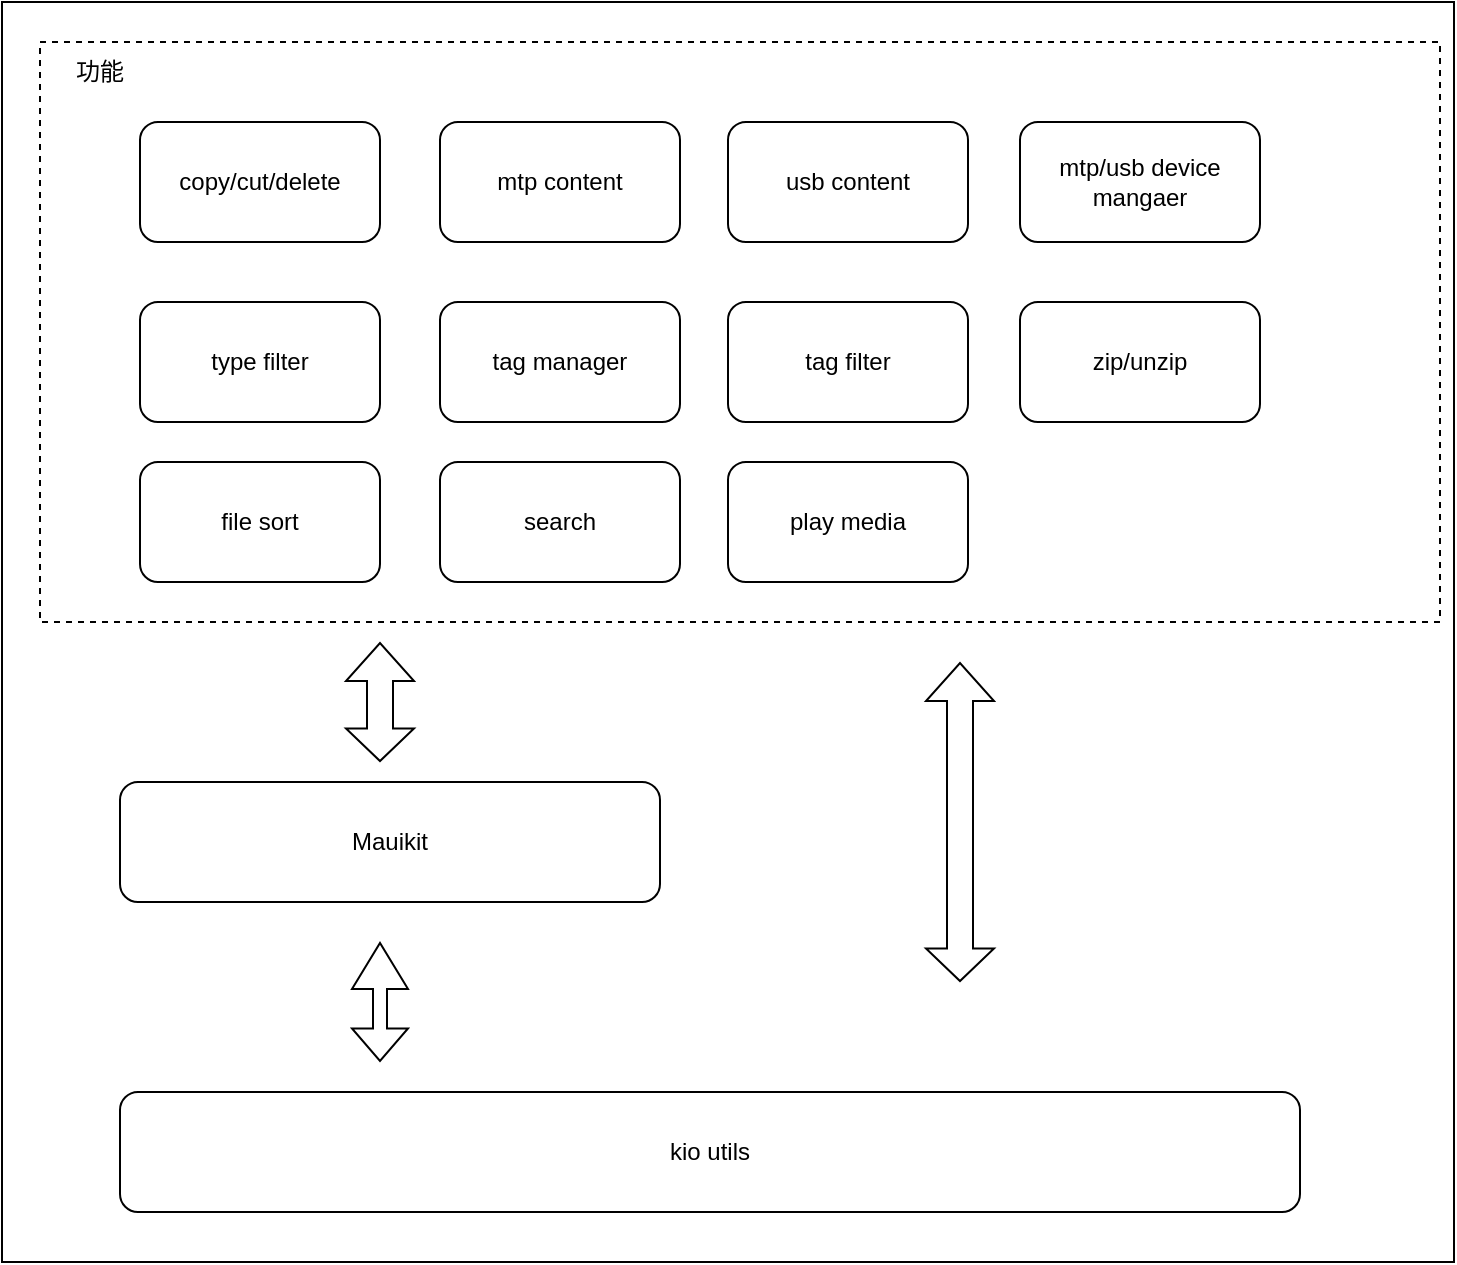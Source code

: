 <mxfile version="15.7.0" type="github">
  <diagram id="OPgavnRPDOUrGiE3IGqb" name="Page-1">
    <mxGraphModel dx="1350" dy="745" grid="1" gridSize="10" guides="1" tooltips="1" connect="1" arrows="1" fold="1" page="1" pageScale="1" pageWidth="827" pageHeight="1169" math="0" shadow="0">
      <root>
        <mxCell id="0" />
        <mxCell id="1" parent="0" />
        <mxCell id="N1ls_ZI6_GwG85Vc6U06-1" value="copy/cut/delete" style="rounded=1;whiteSpace=wrap;html=1;" vertex="1" parent="1">
          <mxGeometry x="120" y="100" width="120" height="60" as="geometry" />
        </mxCell>
        <mxCell id="N1ls_ZI6_GwG85Vc6U06-2" value="mtp content" style="rounded=1;whiteSpace=wrap;html=1;" vertex="1" parent="1">
          <mxGeometry x="270" y="100" width="120" height="60" as="geometry" />
        </mxCell>
        <mxCell id="N1ls_ZI6_GwG85Vc6U06-3" value="usb content" style="rounded=1;whiteSpace=wrap;html=1;" vertex="1" parent="1">
          <mxGeometry x="414" y="100" width="120" height="60" as="geometry" />
        </mxCell>
        <mxCell id="N1ls_ZI6_GwG85Vc6U06-4" value="search" style="rounded=1;whiteSpace=wrap;html=1;" vertex="1" parent="1">
          <mxGeometry x="270" y="270" width="120" height="60" as="geometry" />
        </mxCell>
        <mxCell id="N1ls_ZI6_GwG85Vc6U06-5" value="type filter" style="rounded=1;whiteSpace=wrap;html=1;" vertex="1" parent="1">
          <mxGeometry x="120" y="190" width="120" height="60" as="geometry" />
        </mxCell>
        <mxCell id="N1ls_ZI6_GwG85Vc6U06-6" value="tag manager" style="rounded=1;whiteSpace=wrap;html=1;" vertex="1" parent="1">
          <mxGeometry x="270" y="190" width="120" height="60" as="geometry" />
        </mxCell>
        <mxCell id="N1ls_ZI6_GwG85Vc6U06-7" value="tag filter" style="rounded=1;whiteSpace=wrap;html=1;" vertex="1" parent="1">
          <mxGeometry x="414" y="190" width="120" height="60" as="geometry" />
        </mxCell>
        <mxCell id="N1ls_ZI6_GwG85Vc6U06-8" value="zip/unzip" style="rounded=1;whiteSpace=wrap;html=1;" vertex="1" parent="1">
          <mxGeometry x="560" y="190" width="120" height="60" as="geometry" />
        </mxCell>
        <mxCell id="N1ls_ZI6_GwG85Vc6U06-9" value="file sort" style="rounded=1;whiteSpace=wrap;html=1;" vertex="1" parent="1">
          <mxGeometry x="120" y="270" width="120" height="60" as="geometry" />
        </mxCell>
        <mxCell id="N1ls_ZI6_GwG85Vc6U06-10" value="mtp/usb device mangaer" style="rounded=1;whiteSpace=wrap;html=1;" vertex="1" parent="1">
          <mxGeometry x="560" y="100" width="120" height="60" as="geometry" />
        </mxCell>
        <mxCell id="N1ls_ZI6_GwG85Vc6U06-11" value="play media" style="rounded=1;whiteSpace=wrap;html=1;" vertex="1" parent="1">
          <mxGeometry x="414" y="270" width="120" height="60" as="geometry" />
        </mxCell>
        <mxCell id="N1ls_ZI6_GwG85Vc6U06-12" value="Mauikit" style="rounded=1;whiteSpace=wrap;html=1;" vertex="1" parent="1">
          <mxGeometry x="110" y="430" width="270" height="60" as="geometry" />
        </mxCell>
        <mxCell id="N1ls_ZI6_GwG85Vc6U06-13" value="kio utils" style="rounded=1;whiteSpace=wrap;html=1;" vertex="1" parent="1">
          <mxGeometry x="110" y="585" width="590" height="60" as="geometry" />
        </mxCell>
        <mxCell id="N1ls_ZI6_GwG85Vc6U06-14" value="" style="rounded=0;whiteSpace=wrap;html=1;fillColor=none;dashed=1;" vertex="1" parent="1">
          <mxGeometry x="70" y="60" width="700" height="290" as="geometry" />
        </mxCell>
        <mxCell id="N1ls_ZI6_GwG85Vc6U06-16" value="" style="shape=flexArrow;endArrow=classic;startArrow=classic;html=1;rounded=0;width=13;startSize=5.09;" edge="1" parent="1">
          <mxGeometry width="100" height="100" relative="1" as="geometry">
            <mxPoint x="240" y="420" as="sourcePoint" />
            <mxPoint x="240" y="360" as="targetPoint" />
          </mxGeometry>
        </mxCell>
        <mxCell id="N1ls_ZI6_GwG85Vc6U06-18" value="" style="shape=flexArrow;endArrow=classic;startArrow=classic;html=1;rounded=0;width=7;startSize=5.09;endSize=7.33;" edge="1" parent="1">
          <mxGeometry width="100" height="100" relative="1" as="geometry">
            <mxPoint x="240" y="570" as="sourcePoint" />
            <mxPoint x="240" y="510" as="targetPoint" />
          </mxGeometry>
        </mxCell>
        <mxCell id="N1ls_ZI6_GwG85Vc6U06-19" value="" style="shape=flexArrow;endArrow=classic;startArrow=classic;html=1;rounded=0;width=13;startSize=5.09;" edge="1" parent="1">
          <mxGeometry width="100" height="100" relative="1" as="geometry">
            <mxPoint x="530" y="530" as="sourcePoint" />
            <mxPoint x="530" y="370" as="targetPoint" />
          </mxGeometry>
        </mxCell>
        <mxCell id="N1ls_ZI6_GwG85Vc6U06-20" value="功能" style="text;html=1;strokeColor=none;fillColor=none;align=center;verticalAlign=middle;whiteSpace=wrap;rounded=0;" vertex="1" parent="1">
          <mxGeometry x="70" y="60" width="60" height="30" as="geometry" />
        </mxCell>
        <mxCell id="N1ls_ZI6_GwG85Vc6U06-21" value="" style="rounded=0;whiteSpace=wrap;html=1;fillColor=none;" vertex="1" parent="1">
          <mxGeometry x="51" y="40" width="726" height="630" as="geometry" />
        </mxCell>
      </root>
    </mxGraphModel>
  </diagram>
</mxfile>
